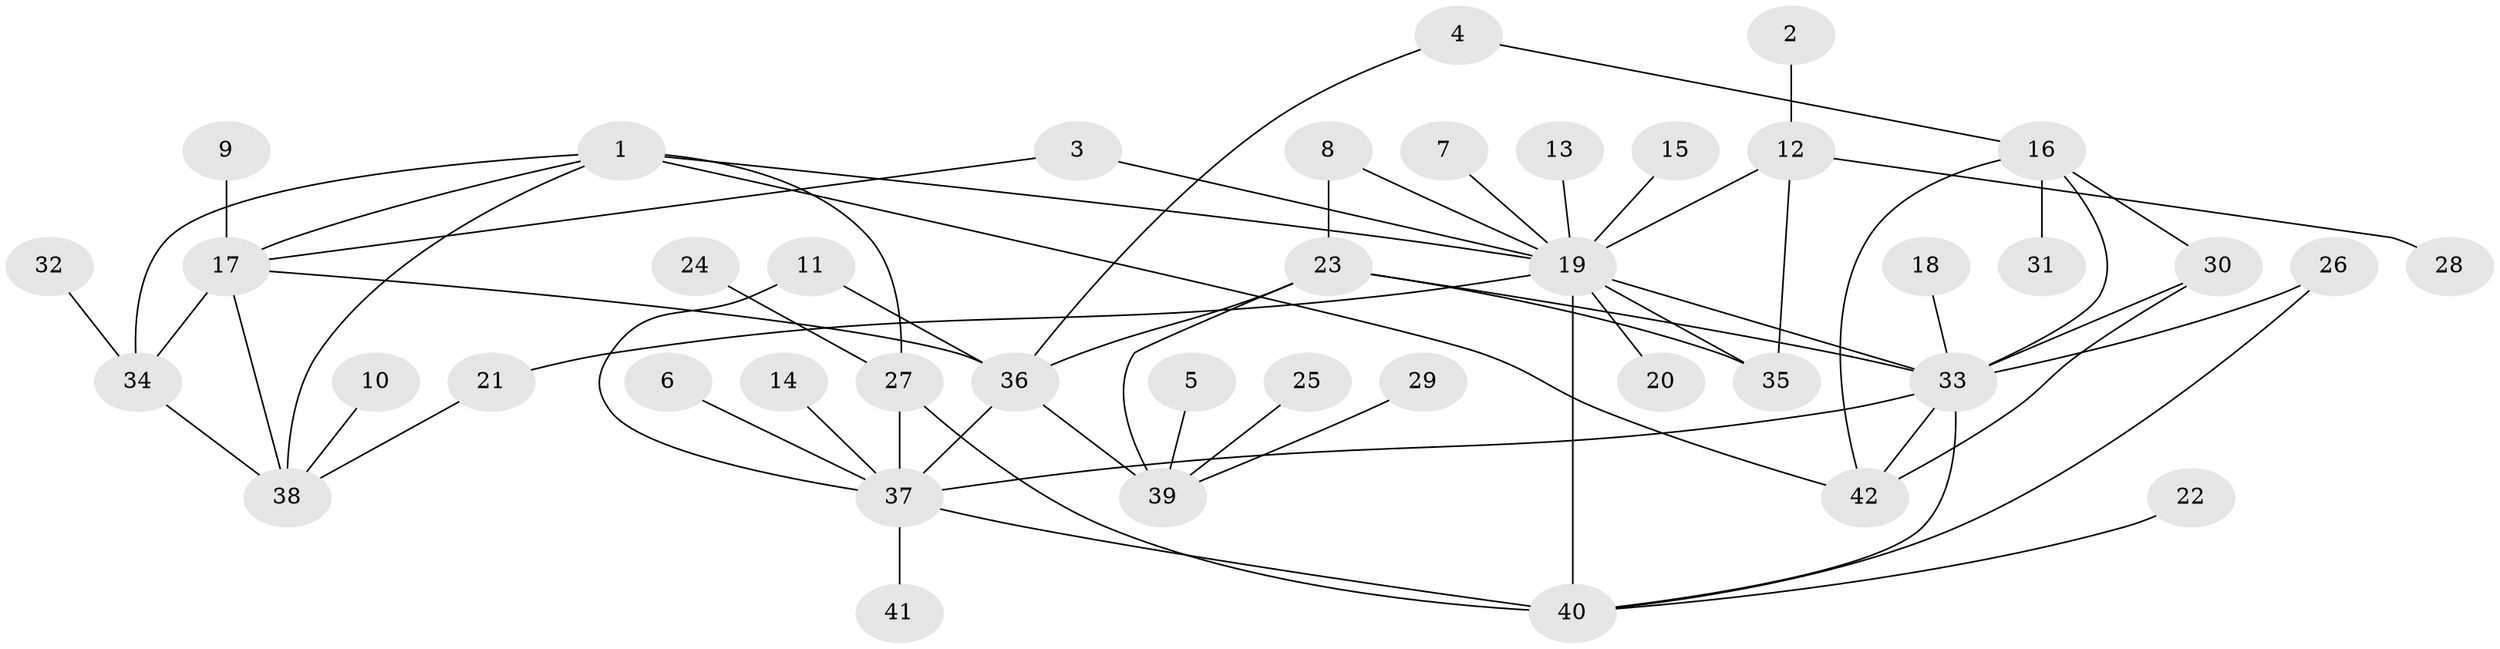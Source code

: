 // original degree distribution, {6: 0.07228915662650602, 8: 0.03614457831325301, 4: 0.024096385542168676, 9: 0.012048192771084338, 11: 0.012048192771084338, 5: 0.024096385542168676, 7: 0.04819277108433735, 15: 0.012048192771084338, 1: 0.5783132530120482, 2: 0.1686746987951807, 3: 0.012048192771084338}
// Generated by graph-tools (version 1.1) at 2025/37/03/04/25 23:37:33]
// undirected, 42 vertices, 63 edges
graph export_dot {
  node [color=gray90,style=filled];
  1;
  2;
  3;
  4;
  5;
  6;
  7;
  8;
  9;
  10;
  11;
  12;
  13;
  14;
  15;
  16;
  17;
  18;
  19;
  20;
  21;
  22;
  23;
  24;
  25;
  26;
  27;
  28;
  29;
  30;
  31;
  32;
  33;
  34;
  35;
  36;
  37;
  38;
  39;
  40;
  41;
  42;
  1 -- 17 [weight=1.0];
  1 -- 19 [weight=1.0];
  1 -- 27 [weight=1.0];
  1 -- 34 [weight=1.0];
  1 -- 38 [weight=1.0];
  1 -- 42 [weight=1.0];
  2 -- 12 [weight=1.0];
  3 -- 17 [weight=1.0];
  3 -- 19 [weight=1.0];
  4 -- 16 [weight=1.0];
  4 -- 36 [weight=1.0];
  5 -- 39 [weight=1.0];
  6 -- 37 [weight=1.0];
  7 -- 19 [weight=1.0];
  8 -- 19 [weight=1.0];
  8 -- 23 [weight=1.0];
  9 -- 17 [weight=1.0];
  10 -- 38 [weight=1.0];
  11 -- 36 [weight=1.0];
  11 -- 37 [weight=1.0];
  12 -- 19 [weight=2.0];
  12 -- 28 [weight=1.0];
  12 -- 35 [weight=2.0];
  13 -- 19 [weight=1.0];
  14 -- 37 [weight=1.0];
  15 -- 19 [weight=1.0];
  16 -- 30 [weight=1.0];
  16 -- 31 [weight=1.0];
  16 -- 33 [weight=1.0];
  16 -- 42 [weight=1.0];
  17 -- 34 [weight=1.0];
  17 -- 36 [weight=1.0];
  17 -- 38 [weight=1.0];
  18 -- 33 [weight=1.0];
  19 -- 20 [weight=1.0];
  19 -- 21 [weight=1.0];
  19 -- 33 [weight=1.0];
  19 -- 35 [weight=1.0];
  19 -- 40 [weight=1.0];
  21 -- 38 [weight=1.0];
  22 -- 40 [weight=1.0];
  23 -- 33 [weight=1.0];
  23 -- 35 [weight=1.0];
  23 -- 36 [weight=2.0];
  23 -- 39 [weight=2.0];
  24 -- 27 [weight=1.0];
  25 -- 39 [weight=1.0];
  26 -- 33 [weight=1.0];
  26 -- 40 [weight=1.0];
  27 -- 37 [weight=2.0];
  27 -- 40 [weight=1.0];
  29 -- 39 [weight=1.0];
  30 -- 33 [weight=1.0];
  30 -- 42 [weight=1.0];
  32 -- 34 [weight=1.0];
  33 -- 37 [weight=1.0];
  33 -- 40 [weight=1.0];
  33 -- 42 [weight=1.0];
  34 -- 38 [weight=1.0];
  36 -- 37 [weight=1.0];
  36 -- 39 [weight=1.0];
  37 -- 40 [weight=2.0];
  37 -- 41 [weight=1.0];
}
